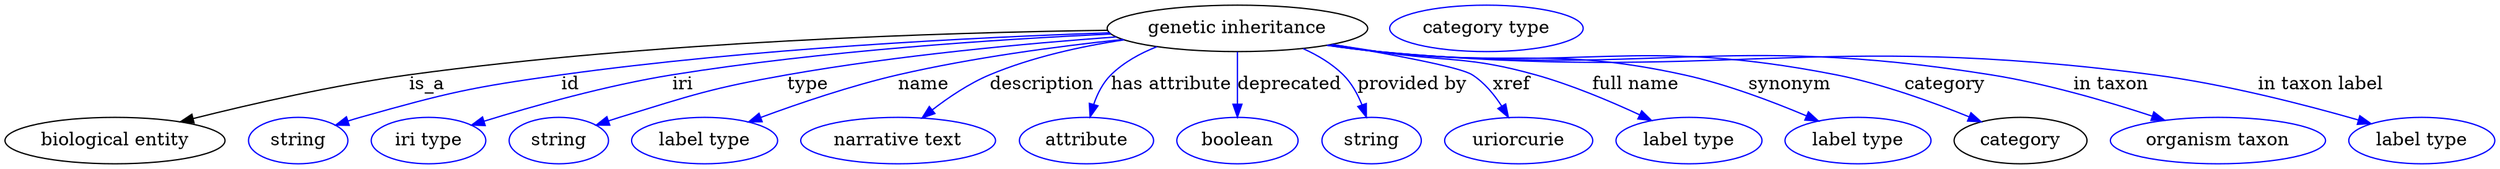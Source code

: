 digraph {
	graph [bb="0,0,1926.7,123"];
	node [label="\N"];
	"genetic inheritance"	[height=0.5,
		label="genetic inheritance",
		pos="953.14,105",
		width=2.7984];
	"biological entity"	[height=0.5,
		pos="85.142,18",
		width=2.3651];
	"genetic inheritance" -> "biological entity"	[label=is_a,
		lp="326.14,61.5",
		pos="e,135.66,32.599 852.46,103.54 725.82,101.81 501.94,94.91 312.14,69 254.96,61.194 190.83,46.507 145.36,35.062"];
	id	[color=blue,
		height=0.5,
		label=string,
		pos="226.14,18",
		width=1.0652];
	"genetic inheritance" -> id	[color=blue,
		label=id,
		lp="437.14,61.5",
		pos="e,255.14,29.96 853.91,101.54 748.4,97.95 576.85,89.321 430.14,69 359.95,59.276 342.36,55.205 274.14,36 271.04,35.126 267.84,34.155 \
264.64,33.133",
		style=solid];
	iri	[color=blue,
		height=0.5,
		label="iri type",
		pos="327.14,18",
		width=1.2277];
	"genetic inheritance" -> iri	[color=blue,
		label=iri,
		lp="524.14,61.5",
		pos="e,360.51,29.976 854.98,100.62 766.06,96.502 631.67,87.624 516.14,69 465.23,60.793 408.19,44.718 370.21,33.003",
		style=solid];
	type	[color=blue,
		height=0.5,
		label=string,
		pos="428.14,18",
		width=1.0652];
	"genetic inheritance" -> type	[color=blue,
		label=type,
		lp="621.14,61.5",
		pos="e,457.08,29.97 859.2,98.343 788.88,93.191 690.51,84.042 605.14,69 546.44,58.656 532.13,53.492 475.14,36 472.38,35.153 469.54,34.238 \
466.7,33.289",
		style=solid];
	name	[color=blue,
		height=0.5,
		label="label type",
		pos="541.14,18",
		width=1.5707];
	"genetic inheritance" -> name	[color=blue,
		label=name,
		lp="711.14,61.5",
		pos="e,575.17,32.396 864.46,96.363 813.36,90.917 748.15,82.184 691.14,69 654.62,60.553 614.38,46.89 584.78,35.979",
		style=solid];
	description	[color=blue,
		height=0.5,
		label="narrative text",
		pos="691.14,18",
		width=2.0943];
	"genetic inheritance" -> description	[color=blue,
		label=description,
		lp="801.64,61.5",
		pos="e,709.37,35.476 864.78,96.158 831.37,91.082 793.59,82.731 761.14,69 745.5,62.38 729.94,51.771 717.47,42.026",
		style=solid];
	"has attribute"	[color=blue,
		height=0.5,
		label=attribute,
		pos="836.14,18",
		width=1.4443];
	"genetic inheritance" -> "has attribute"	[color=blue,
		label="has attribute",
		lp="902.14,61.5",
		pos="e,838.92,36.309 890.72,90.777 877.74,85.692 865.01,78.674 855.14,69 848.82,62.808 844.58,54.3 841.74,46.058",
		style=solid];
	deprecated	[color=blue,
		height=0.5,
		label=boolean,
		pos="953.14,18",
		width=1.2999];
	"genetic inheritance" -> deprecated	[color=blue,
		label=deprecated,
		lp="993.64,61.5",
		pos="e,953.14,36.175 953.14,86.799 953.14,75.163 953.14,59.548 953.14,46.237",
		style=solid];
	"provided by"	[color=blue,
		height=0.5,
		label=string,
		pos="1056.1,18",
		width=1.0652];
	"genetic inheritance" -> "provided by"	[color=blue,
		label="provided by",
		lp="1088.6,61.5",
		pos="e,1052.4,36.148 1004.2,89.378 1015.4,84.324 1026.5,77.672 1035.1,69 1041.5,62.639 1046,54.089 1049.2,45.859",
		style=solid];
	xref	[color=blue,
		height=0.5,
		label=uriorcurie,
		pos="1170.1,18",
		width=1.5887];
	"genetic inheritance" -> xref	[color=blue,
		label=xref,
		lp="1165.6,61.5",
		pos="e,1162.5,36.007 1026.6,92.561 1072.9,84.877 1125.8,75.081 1135.1,69 1144.3,63.036 1151.8,53.721 1157.5,44.74",
		style=solid];
	"full name"	[color=blue,
		height=0.5,
		label="label type",
		pos="1302.1,18",
		width=1.5707];
	"genetic inheritance" -> "full name"	[color=blue,
		label="full name",
		lp="1261.6,61.5",
		pos="e,1273.3,33.667 1026.1,92.532 1038.2,90.666 1050.5,88.767 1062.1,87 1116.3,78.777 1131.4,83.811 1184.1,69 1211.7,61.266 1241.4,48.682 \
1264,38.073",
		style=solid];
	synonym	[color=blue,
		height=0.5,
		label="label type",
		pos="1433.1,18",
		width=1.5707];
	"genetic inheritance" -> synonym	[color=blue,
		label=synonym,
		lp="1380.1,61.5",
		pos="e,1402.5,33.27 1024,92.122 1036.7,90.232 1049.8,88.432 1062.1,87 1167.1,74.851 1196,91.689 1299.1,69 1331.8,61.828 1367.1,48.392 \
1393.3,37.254",
		style=solid];
	category	[height=0.5,
		pos="1559.1,18",
		width=1.4263];
	"genetic inheritance" -> category	[color=blue,
		label=category,
		lp="1500.6,61.5",
		pos="e,1528.6,32.545 1023.1,91.993 1036,90.081 1049.5,88.306 1062.1,87 1218.8,70.84 1261.5,99.306 1416.1,69 1451.9,61.985 1490.9,47.902 \
1519.1,36.464",
		style=solid];
	"in taxon"	[color=blue,
		height=0.5,
		label="organism taxon",
		pos="1712.1,18",
		width=2.3109];
	"genetic inheritance" -> "in taxon"	[color=blue,
		label="in taxon",
		lp="1629.1,61.5",
		pos="e,1670.8,33.777 1022.8,91.902 1035.8,89.987 1049.4,88.234 1062.1,87 1272,66.722 1327.9,102.04 1536.1,69 1579,62.203 1626.2,48.436 \
1660.9,37.065",
		style=solid];
	"in taxon label"	[color=blue,
		height=0.5,
		label="label type",
		pos="1870.1,18",
		width=1.5707];
	"genetic inheritance" -> "in taxon label"	[color=blue,
		label="in taxon label",
		lp="1791.6,61.5",
		pos="e,1830.7,31.139 1022.5,91.862 1035.6,89.938 1049.3,88.192 1062.1,87 1327.8,62.396 1397.6,103.36 1662.1,69 1717.4,61.825 1779.3,45.896 \
1821.1,33.933",
		style=solid];
	"named thing_category"	[color=blue,
		height=0.5,
		label="category type",
		pos="1146.1,105",
		width=2.0762];
}

